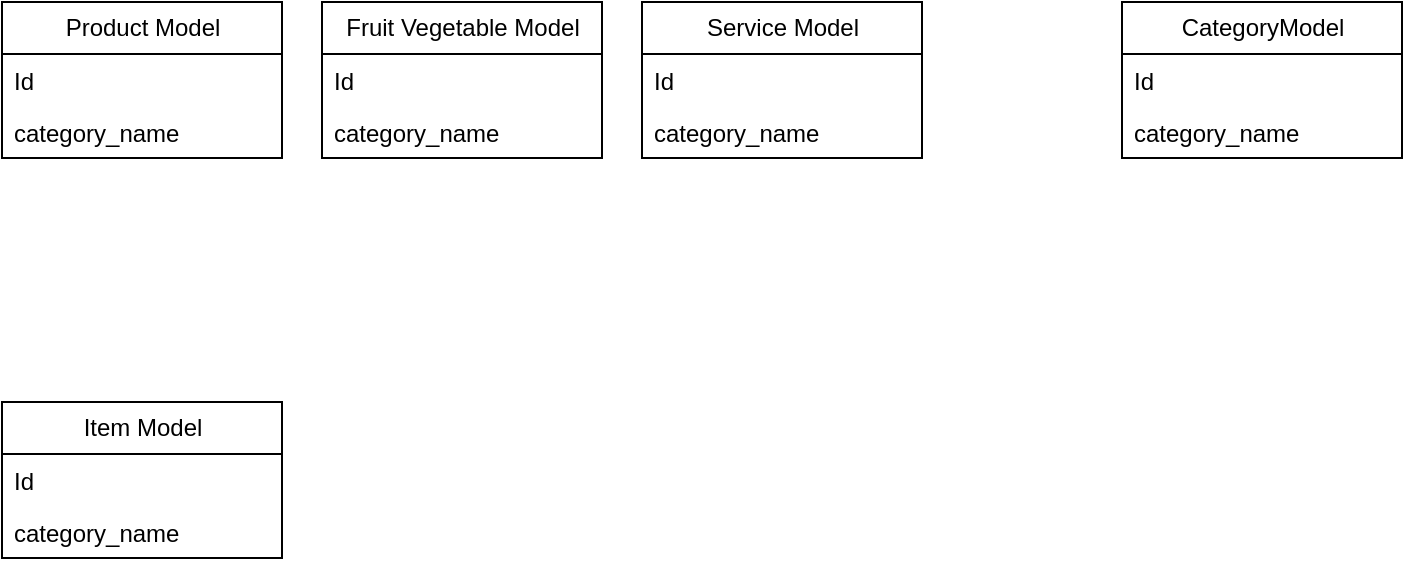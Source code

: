 <mxfile version="24.1.0" type="device">
  <diagram name="Page-1" id="mG99jSPDwVkIexaX3KDU">
    <mxGraphModel dx="946" dy="665" grid="1" gridSize="10" guides="1" tooltips="1" connect="1" arrows="1" fold="1" page="1" pageScale="1" pageWidth="850" pageHeight="1100" math="0" shadow="0">
      <root>
        <mxCell id="0" />
        <mxCell id="1" parent="0" />
        <mxCell id="0R8FZ4g5FUv6yTJGRgFN-1" value="CategoryModel" style="swimlane;fontStyle=0;childLayout=stackLayout;horizontal=1;startSize=26;fillColor=none;horizontalStack=0;resizeParent=1;resizeParentMax=0;resizeLast=0;collapsible=1;marginBottom=0;html=1;" parent="1" vertex="1">
          <mxGeometry x="640" y="80" width="140" height="78" as="geometry" />
        </mxCell>
        <mxCell id="0R8FZ4g5FUv6yTJGRgFN-3" value="Id" style="text;strokeColor=none;fillColor=none;align=left;verticalAlign=top;spacingLeft=4;spacingRight=4;overflow=hidden;rotatable=0;points=[[0,0.5],[1,0.5]];portConstraint=eastwest;whiteSpace=wrap;html=1;" parent="0R8FZ4g5FUv6yTJGRgFN-1" vertex="1">
          <mxGeometry y="26" width="140" height="26" as="geometry" />
        </mxCell>
        <mxCell id="0R8FZ4g5FUv6yTJGRgFN-4" value="category_name" style="text;strokeColor=none;fillColor=none;align=left;verticalAlign=top;spacingLeft=4;spacingRight=4;overflow=hidden;rotatable=0;points=[[0,0.5],[1,0.5]];portConstraint=eastwest;whiteSpace=wrap;html=1;" parent="0R8FZ4g5FUv6yTJGRgFN-1" vertex="1">
          <mxGeometry y="52" width="140" height="26" as="geometry" />
        </mxCell>
        <mxCell id="lRnSNQp25yg4R_peUvhy-1" value="Product Model" style="swimlane;fontStyle=0;childLayout=stackLayout;horizontal=1;startSize=26;fillColor=none;horizontalStack=0;resizeParent=1;resizeParentMax=0;resizeLast=0;collapsible=1;marginBottom=0;html=1;" vertex="1" parent="1">
          <mxGeometry x="80" y="80" width="140" height="78" as="geometry" />
        </mxCell>
        <mxCell id="lRnSNQp25yg4R_peUvhy-2" value="Id" style="text;strokeColor=none;fillColor=none;align=left;verticalAlign=top;spacingLeft=4;spacingRight=4;overflow=hidden;rotatable=0;points=[[0,0.5],[1,0.5]];portConstraint=eastwest;whiteSpace=wrap;html=1;" vertex="1" parent="lRnSNQp25yg4R_peUvhy-1">
          <mxGeometry y="26" width="140" height="26" as="geometry" />
        </mxCell>
        <mxCell id="lRnSNQp25yg4R_peUvhy-3" value="category_name" style="text;strokeColor=none;fillColor=none;align=left;verticalAlign=top;spacingLeft=4;spacingRight=4;overflow=hidden;rotatable=0;points=[[0,0.5],[1,0.5]];portConstraint=eastwest;whiteSpace=wrap;html=1;" vertex="1" parent="lRnSNQp25yg4R_peUvhy-1">
          <mxGeometry y="52" width="140" height="26" as="geometry" />
        </mxCell>
        <mxCell id="lRnSNQp25yg4R_peUvhy-4" value="Fruit Vegetable Model" style="swimlane;fontStyle=0;childLayout=stackLayout;horizontal=1;startSize=26;fillColor=none;horizontalStack=0;resizeParent=1;resizeParentMax=0;resizeLast=0;collapsible=1;marginBottom=0;html=1;" vertex="1" parent="1">
          <mxGeometry x="240" y="80" width="140" height="78" as="geometry" />
        </mxCell>
        <mxCell id="lRnSNQp25yg4R_peUvhy-5" value="Id" style="text;strokeColor=none;fillColor=none;align=left;verticalAlign=top;spacingLeft=4;spacingRight=4;overflow=hidden;rotatable=0;points=[[0,0.5],[1,0.5]];portConstraint=eastwest;whiteSpace=wrap;html=1;" vertex="1" parent="lRnSNQp25yg4R_peUvhy-4">
          <mxGeometry y="26" width="140" height="26" as="geometry" />
        </mxCell>
        <mxCell id="lRnSNQp25yg4R_peUvhy-6" value="category_name" style="text;strokeColor=none;fillColor=none;align=left;verticalAlign=top;spacingLeft=4;spacingRight=4;overflow=hidden;rotatable=0;points=[[0,0.5],[1,0.5]];portConstraint=eastwest;whiteSpace=wrap;html=1;" vertex="1" parent="lRnSNQp25yg4R_peUvhy-4">
          <mxGeometry y="52" width="140" height="26" as="geometry" />
        </mxCell>
        <mxCell id="lRnSNQp25yg4R_peUvhy-7" value="Service Model" style="swimlane;fontStyle=0;childLayout=stackLayout;horizontal=1;startSize=26;fillColor=none;horizontalStack=0;resizeParent=1;resizeParentMax=0;resizeLast=0;collapsible=1;marginBottom=0;html=1;" vertex="1" parent="1">
          <mxGeometry x="400" y="80" width="140" height="78" as="geometry" />
        </mxCell>
        <mxCell id="lRnSNQp25yg4R_peUvhy-8" value="Id" style="text;strokeColor=none;fillColor=none;align=left;verticalAlign=top;spacingLeft=4;spacingRight=4;overflow=hidden;rotatable=0;points=[[0,0.5],[1,0.5]];portConstraint=eastwest;whiteSpace=wrap;html=1;" vertex="1" parent="lRnSNQp25yg4R_peUvhy-7">
          <mxGeometry y="26" width="140" height="26" as="geometry" />
        </mxCell>
        <mxCell id="lRnSNQp25yg4R_peUvhy-9" value="category_name" style="text;strokeColor=none;fillColor=none;align=left;verticalAlign=top;spacingLeft=4;spacingRight=4;overflow=hidden;rotatable=0;points=[[0,0.5],[1,0.5]];portConstraint=eastwest;whiteSpace=wrap;html=1;" vertex="1" parent="lRnSNQp25yg4R_peUvhy-7">
          <mxGeometry y="52" width="140" height="26" as="geometry" />
        </mxCell>
        <mxCell id="lRnSNQp25yg4R_peUvhy-10" value="Item Model" style="swimlane;fontStyle=0;childLayout=stackLayout;horizontal=1;startSize=26;fillColor=none;horizontalStack=0;resizeParent=1;resizeParentMax=0;resizeLast=0;collapsible=1;marginBottom=0;html=1;" vertex="1" parent="1">
          <mxGeometry x="80" y="280" width="140" height="78" as="geometry" />
        </mxCell>
        <mxCell id="lRnSNQp25yg4R_peUvhy-11" value="Id" style="text;strokeColor=none;fillColor=none;align=left;verticalAlign=top;spacingLeft=4;spacingRight=4;overflow=hidden;rotatable=0;points=[[0,0.5],[1,0.5]];portConstraint=eastwest;whiteSpace=wrap;html=1;" vertex="1" parent="lRnSNQp25yg4R_peUvhy-10">
          <mxGeometry y="26" width="140" height="26" as="geometry" />
        </mxCell>
        <mxCell id="lRnSNQp25yg4R_peUvhy-12" value="category_name" style="text;strokeColor=none;fillColor=none;align=left;verticalAlign=top;spacingLeft=4;spacingRight=4;overflow=hidden;rotatable=0;points=[[0,0.5],[1,0.5]];portConstraint=eastwest;whiteSpace=wrap;html=1;" vertex="1" parent="lRnSNQp25yg4R_peUvhy-10">
          <mxGeometry y="52" width="140" height="26" as="geometry" />
        </mxCell>
      </root>
    </mxGraphModel>
  </diagram>
</mxfile>
